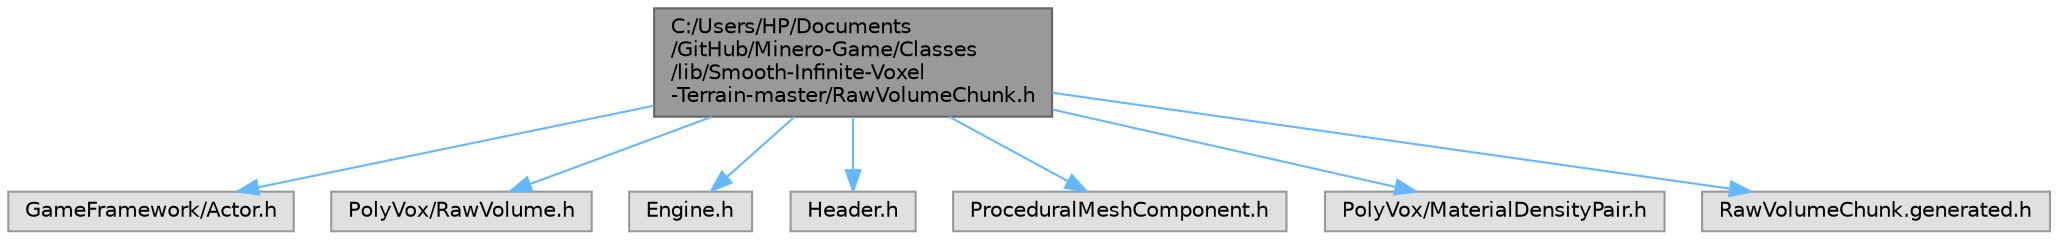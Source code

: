 digraph "C:/Users/HP/Documents/GitHub/Minero-Game/Classes/lib/Smooth-Infinite-Voxel-Terrain-master/RawVolumeChunk.h"
{
 // LATEX_PDF_SIZE
  bgcolor="transparent";
  edge [fontname=Helvetica,fontsize=10,labelfontname=Helvetica,labelfontsize=10];
  node [fontname=Helvetica,fontsize=10,shape=box,height=0.2,width=0.4];
  Node1 [id="Node000001",label="C:/Users/HP/Documents\l/GitHub/Minero-Game/Classes\l/lib/Smooth-Infinite-Voxel\l-Terrain-master/RawVolumeChunk.h",height=0.2,width=0.4,color="gray40", fillcolor="grey60", style="filled", fontcolor="black",tooltip=" "];
  Node1 -> Node2 [id="edge8_Node000001_Node000002",color="steelblue1",style="solid",tooltip=" "];
  Node2 [id="Node000002",label="GameFramework/Actor.h",height=0.2,width=0.4,color="grey60", fillcolor="#E0E0E0", style="filled",tooltip=" "];
  Node1 -> Node3 [id="edge9_Node000001_Node000003",color="steelblue1",style="solid",tooltip=" "];
  Node3 [id="Node000003",label="PolyVox/RawVolume.h",height=0.2,width=0.4,color="grey60", fillcolor="#E0E0E0", style="filled",tooltip=" "];
  Node1 -> Node4 [id="edge10_Node000001_Node000004",color="steelblue1",style="solid",tooltip=" "];
  Node4 [id="Node000004",label="Engine.h",height=0.2,width=0.4,color="grey60", fillcolor="#E0E0E0", style="filled",tooltip=" "];
  Node1 -> Node5 [id="edge11_Node000001_Node000005",color="steelblue1",style="solid",tooltip=" "];
  Node5 [id="Node000005",label="Header.h",height=0.2,width=0.4,color="grey60", fillcolor="#E0E0E0", style="filled",tooltip=" "];
  Node1 -> Node6 [id="edge12_Node000001_Node000006",color="steelblue1",style="solid",tooltip=" "];
  Node6 [id="Node000006",label="ProceduralMeshComponent.h",height=0.2,width=0.4,color="grey60", fillcolor="#E0E0E0", style="filled",tooltip=" "];
  Node1 -> Node7 [id="edge13_Node000001_Node000007",color="steelblue1",style="solid",tooltip=" "];
  Node7 [id="Node000007",label="PolyVox/MaterialDensityPair.h",height=0.2,width=0.4,color="grey60", fillcolor="#E0E0E0", style="filled",tooltip=" "];
  Node1 -> Node8 [id="edge14_Node000001_Node000008",color="steelblue1",style="solid",tooltip=" "];
  Node8 [id="Node000008",label="RawVolumeChunk.generated.h",height=0.2,width=0.4,color="grey60", fillcolor="#E0E0E0", style="filled",tooltip=" "];
}
